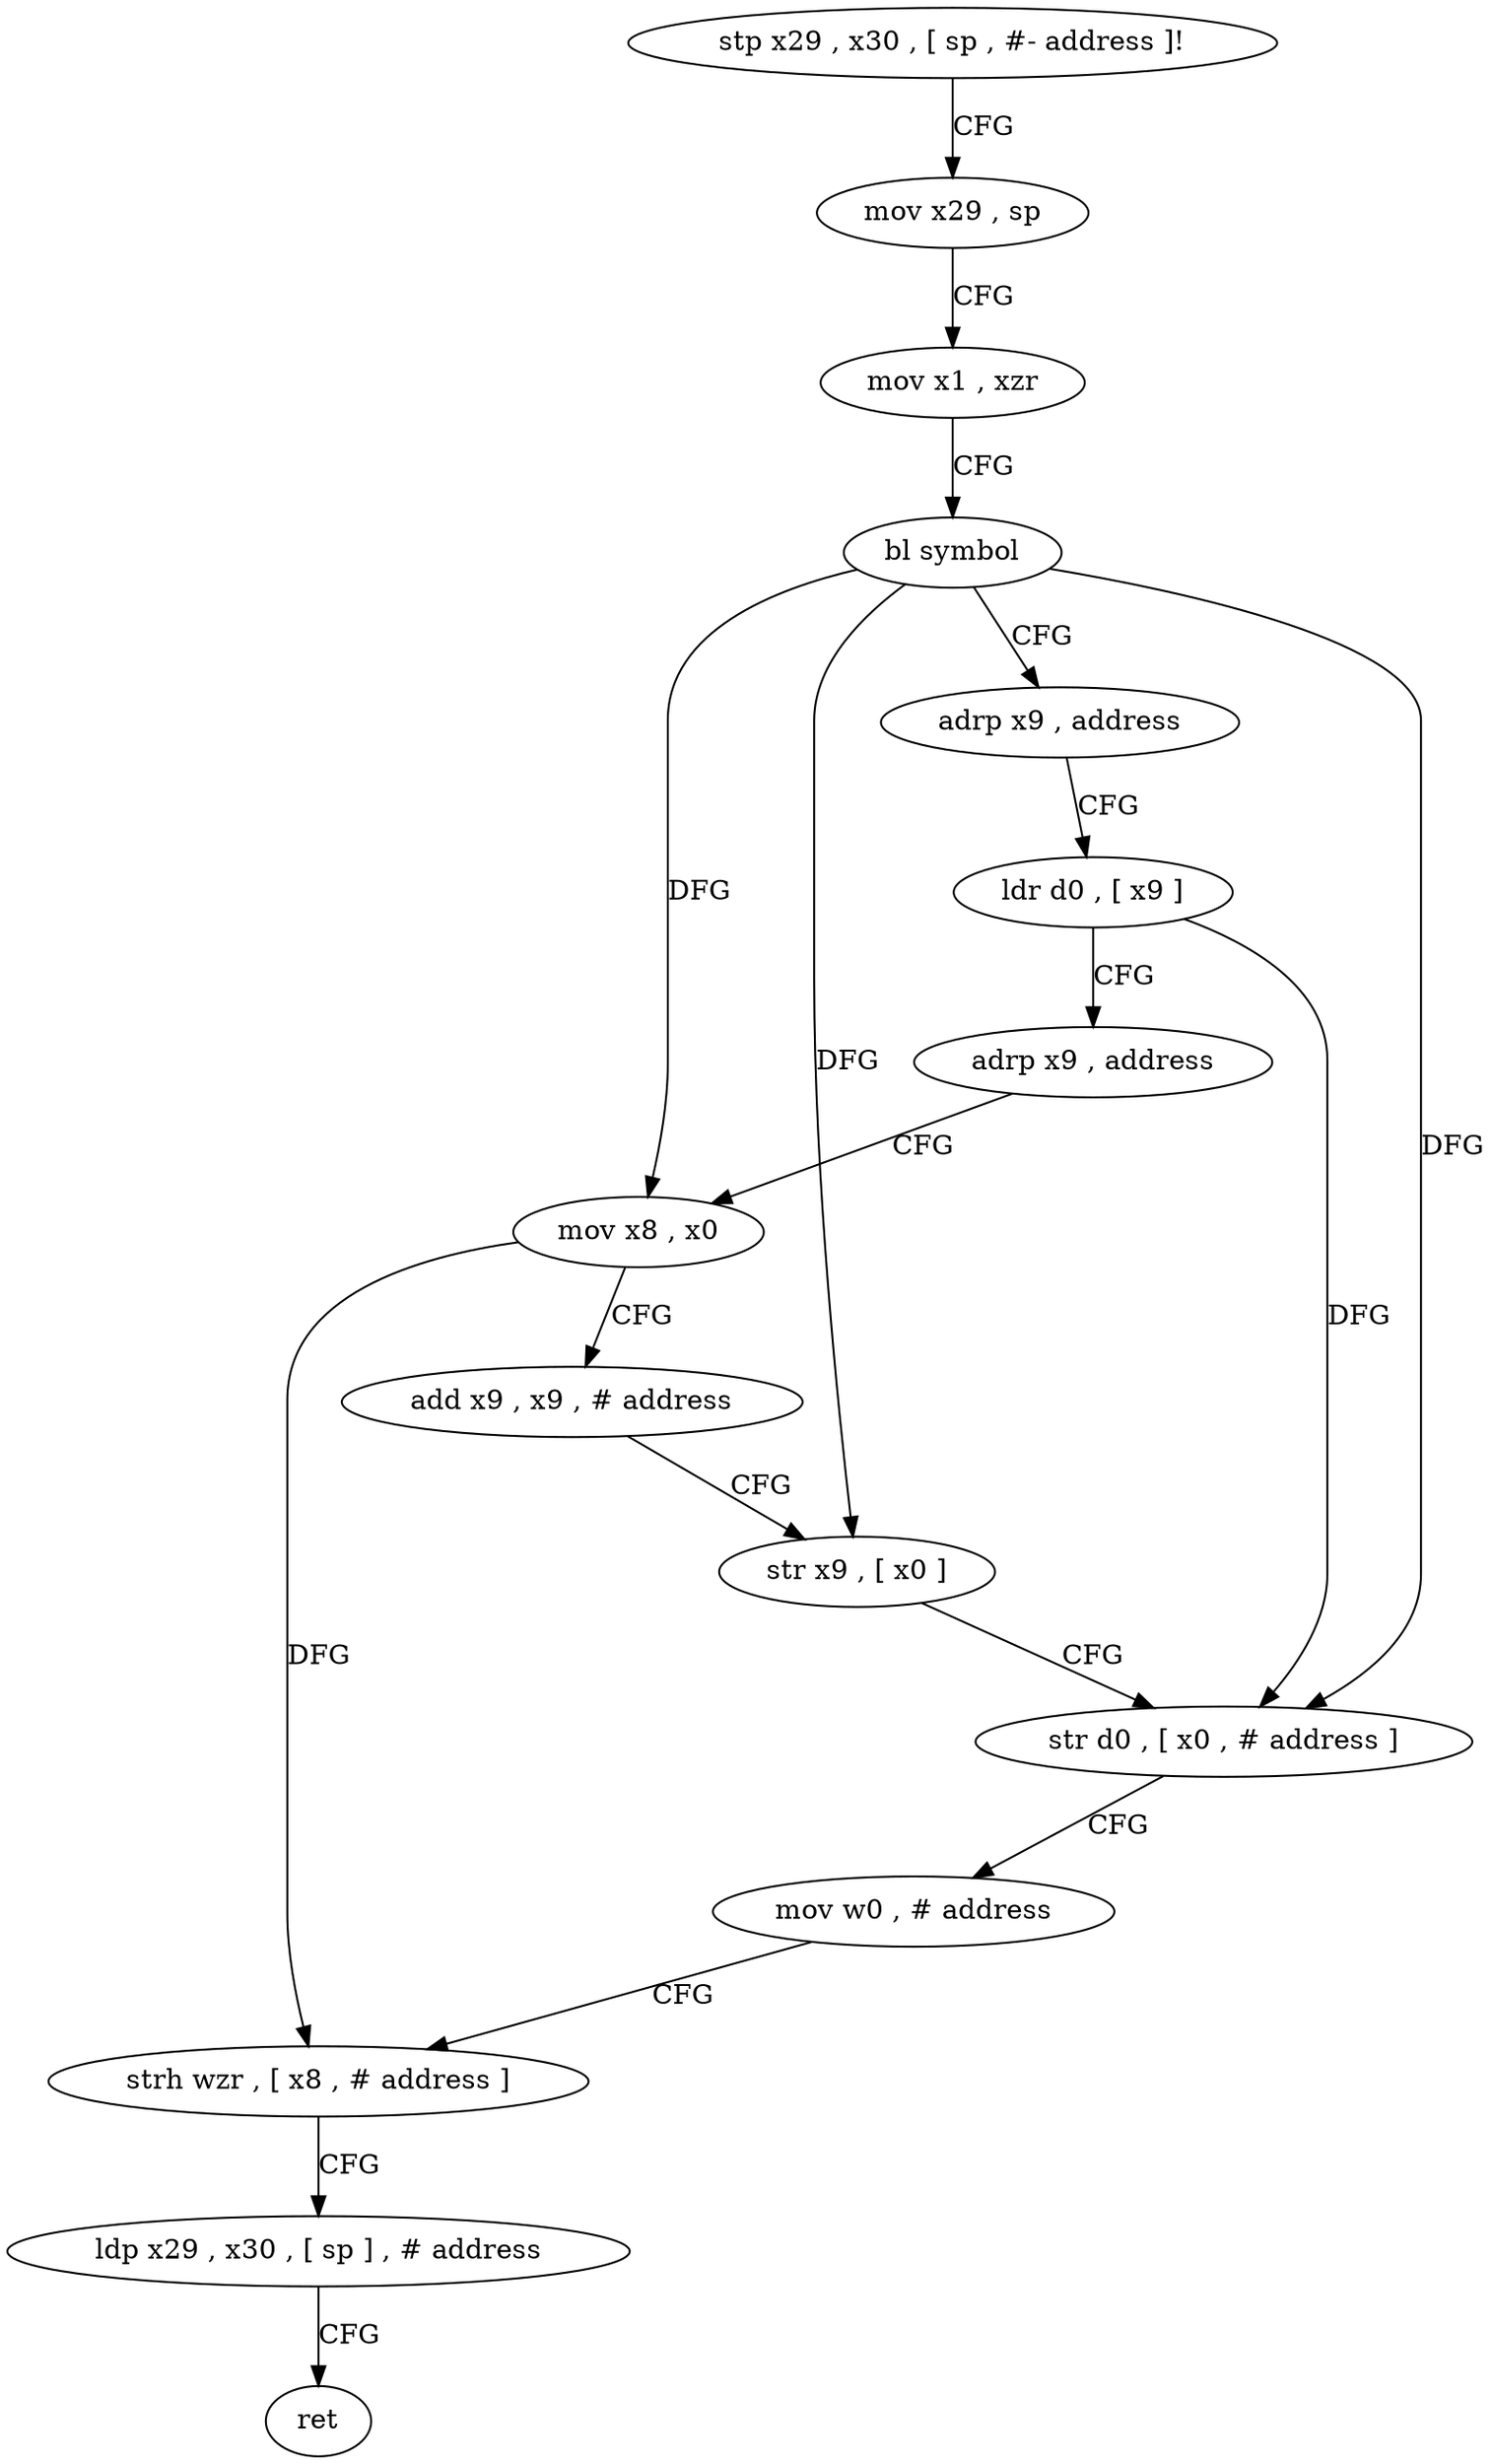 digraph "func" {
"4244908" [label = "stp x29 , x30 , [ sp , #- address ]!" ]
"4244912" [label = "mov x29 , sp" ]
"4244916" [label = "mov x1 , xzr" ]
"4244920" [label = "bl symbol" ]
"4244924" [label = "adrp x9 , address" ]
"4244928" [label = "ldr d0 , [ x9 ]" ]
"4244932" [label = "adrp x9 , address" ]
"4244936" [label = "mov x8 , x0" ]
"4244940" [label = "add x9 , x9 , # address" ]
"4244944" [label = "str x9 , [ x0 ]" ]
"4244948" [label = "str d0 , [ x0 , # address ]" ]
"4244952" [label = "mov w0 , # address" ]
"4244956" [label = "strh wzr , [ x8 , # address ]" ]
"4244960" [label = "ldp x29 , x30 , [ sp ] , # address" ]
"4244964" [label = "ret" ]
"4244908" -> "4244912" [ label = "CFG" ]
"4244912" -> "4244916" [ label = "CFG" ]
"4244916" -> "4244920" [ label = "CFG" ]
"4244920" -> "4244924" [ label = "CFG" ]
"4244920" -> "4244936" [ label = "DFG" ]
"4244920" -> "4244944" [ label = "DFG" ]
"4244920" -> "4244948" [ label = "DFG" ]
"4244924" -> "4244928" [ label = "CFG" ]
"4244928" -> "4244932" [ label = "CFG" ]
"4244928" -> "4244948" [ label = "DFG" ]
"4244932" -> "4244936" [ label = "CFG" ]
"4244936" -> "4244940" [ label = "CFG" ]
"4244936" -> "4244956" [ label = "DFG" ]
"4244940" -> "4244944" [ label = "CFG" ]
"4244944" -> "4244948" [ label = "CFG" ]
"4244948" -> "4244952" [ label = "CFG" ]
"4244952" -> "4244956" [ label = "CFG" ]
"4244956" -> "4244960" [ label = "CFG" ]
"4244960" -> "4244964" [ label = "CFG" ]
}
